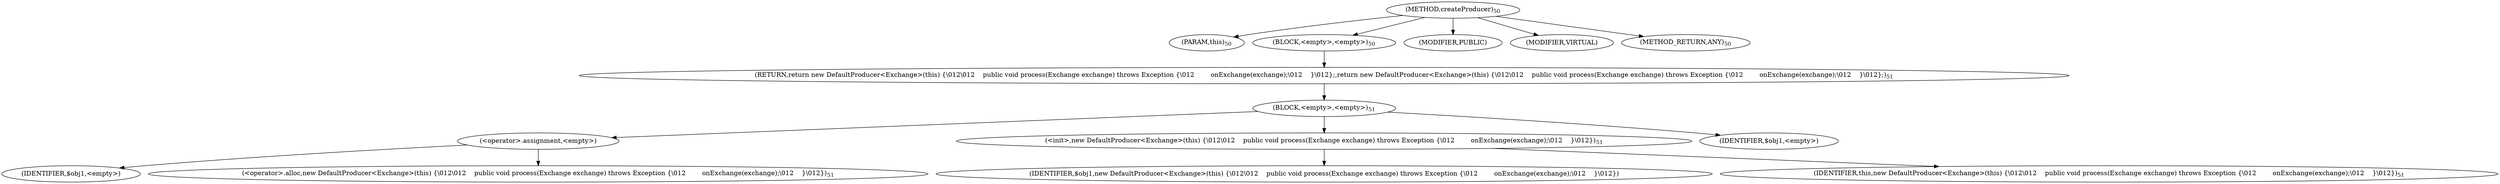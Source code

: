 digraph "createProducer" {  
"60" [label = <(METHOD,createProducer)<SUB>50</SUB>> ]
"10" [label = <(PARAM,this)<SUB>50</SUB>> ]
"61" [label = <(BLOCK,&lt;empty&gt;,&lt;empty&gt;)<SUB>50</SUB>> ]
"62" [label = <(RETURN,return new DefaultProducer&lt;Exchange&gt;(this) {\012\012    public void process(Exchange exchange) throws Exception {\012        onExchange(exchange);\012    }\012};,return new DefaultProducer&lt;Exchange&gt;(this) {\012\012    public void process(Exchange exchange) throws Exception {\012        onExchange(exchange);\012    }\012};)<SUB>51</SUB>> ]
"63" [label = <(BLOCK,&lt;empty&gt;,&lt;empty&gt;)<SUB>51</SUB>> ]
"64" [label = <(&lt;operator&gt;.assignment,&lt;empty&gt;)> ]
"65" [label = <(IDENTIFIER,$obj1,&lt;empty&gt;)> ]
"66" [label = <(&lt;operator&gt;.alloc,new DefaultProducer&lt;Exchange&gt;(this) {\012\012    public void process(Exchange exchange) throws Exception {\012        onExchange(exchange);\012    }\012})<SUB>51</SUB>> ]
"67" [label = <(&lt;init&gt;,new DefaultProducer&lt;Exchange&gt;(this) {\012\012    public void process(Exchange exchange) throws Exception {\012        onExchange(exchange);\012    }\012})<SUB>51</SUB>> ]
"68" [label = <(IDENTIFIER,$obj1,new DefaultProducer&lt;Exchange&gt;(this) {\012\012    public void process(Exchange exchange) throws Exception {\012        onExchange(exchange);\012    }\012})> ]
"9" [label = <(IDENTIFIER,this,new DefaultProducer&lt;Exchange&gt;(this) {\012\012    public void process(Exchange exchange) throws Exception {\012        onExchange(exchange);\012    }\012})<SUB>51</SUB>> ]
"69" [label = <(IDENTIFIER,$obj1,&lt;empty&gt;)> ]
"70" [label = <(MODIFIER,PUBLIC)> ]
"71" [label = <(MODIFIER,VIRTUAL)> ]
"72" [label = <(METHOD_RETURN,ANY)<SUB>50</SUB>> ]
  "60" -> "10" 
  "60" -> "61" 
  "60" -> "70" 
  "60" -> "71" 
  "60" -> "72" 
  "61" -> "62" 
  "62" -> "63" 
  "63" -> "64" 
  "63" -> "67" 
  "63" -> "69" 
  "64" -> "65" 
  "64" -> "66" 
  "67" -> "68" 
  "67" -> "9" 
}
